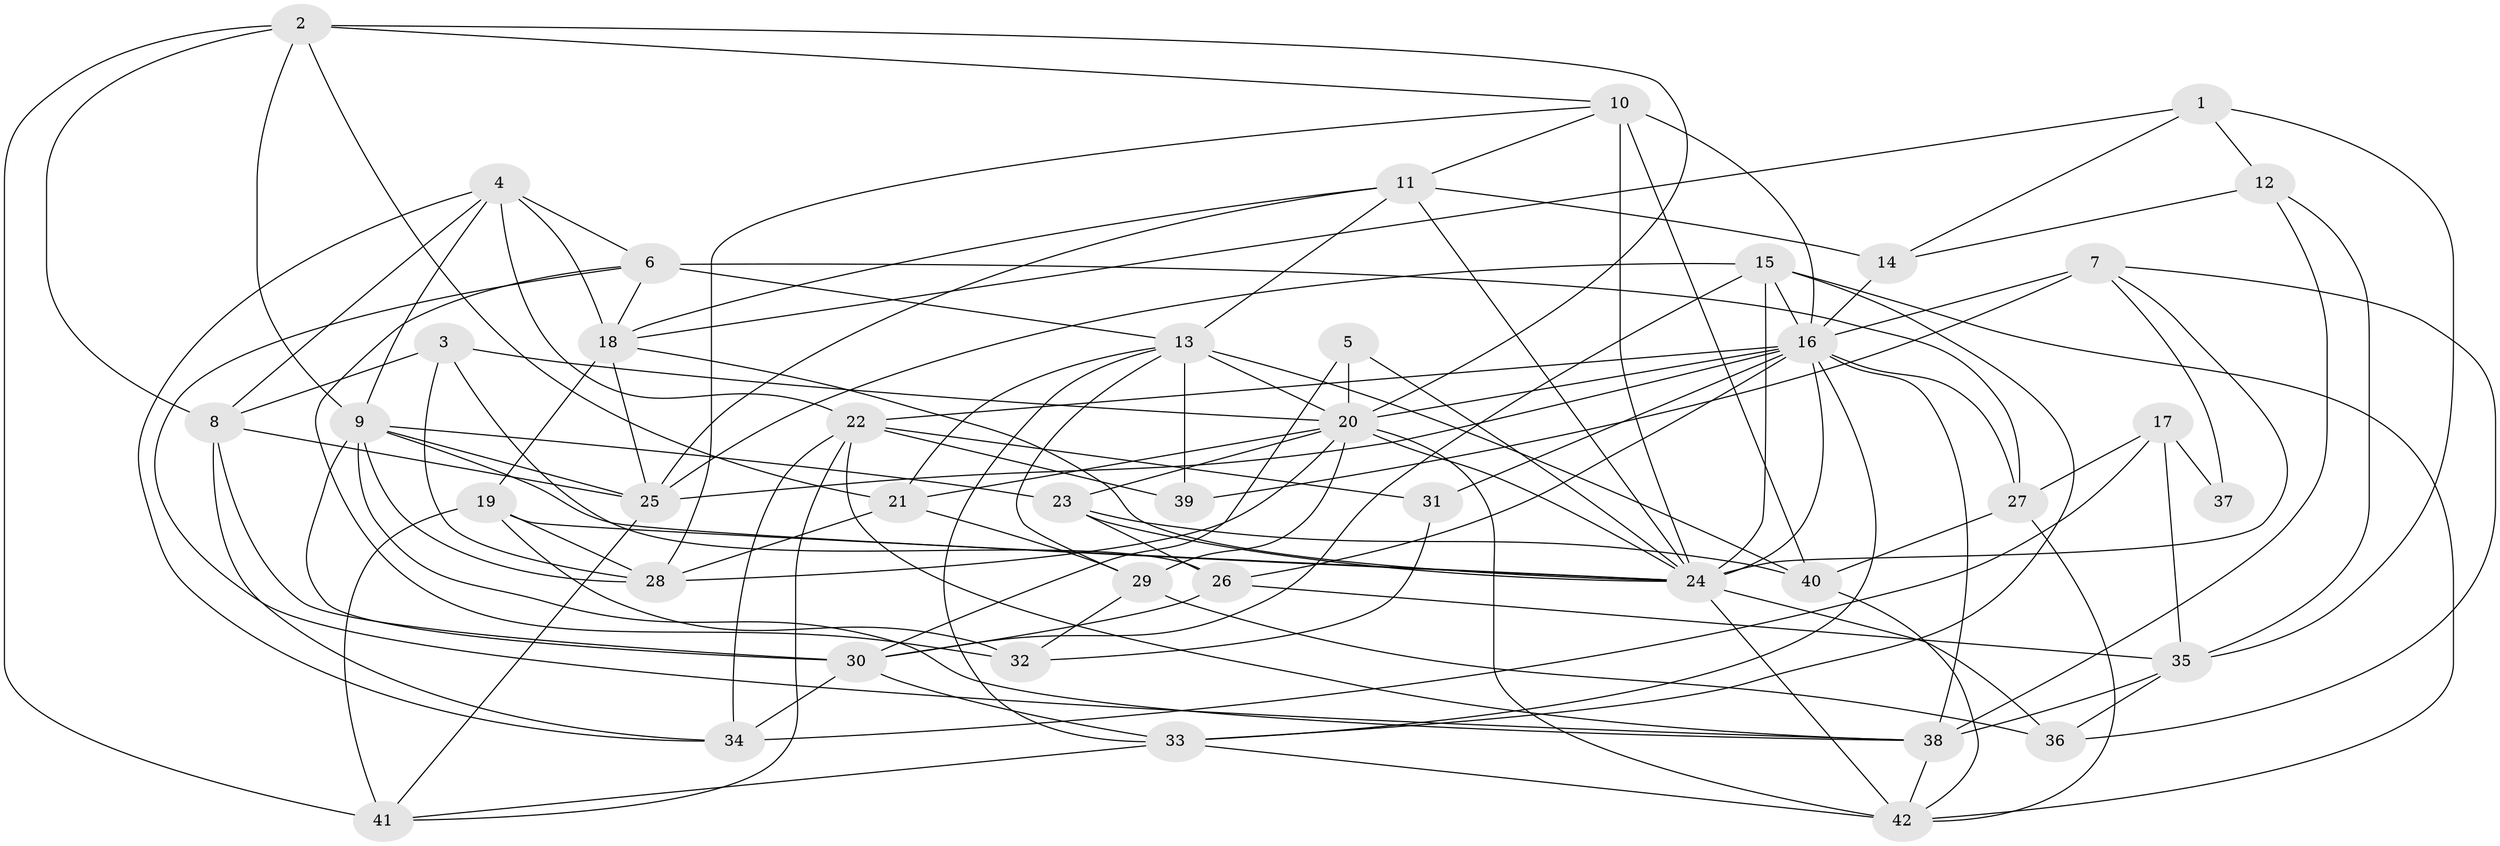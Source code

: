 // original degree distribution, {4: 0.3269230769230769, 2: 0.17307692307692307, 5: 0.11538461538461539, 3: 0.20192307692307693, 6: 0.14423076923076922, 7: 0.019230769230769232, 8: 0.009615384615384616, 9: 0.009615384615384616}
// Generated by graph-tools (version 1.1) at 2025/37/03/04/25 23:37:06]
// undirected, 42 vertices, 122 edges
graph export_dot {
  node [color=gray90,style=filled];
  1;
  2;
  3;
  4;
  5;
  6;
  7;
  8;
  9;
  10;
  11;
  12;
  13;
  14;
  15;
  16;
  17;
  18;
  19;
  20;
  21;
  22;
  23;
  24;
  25;
  26;
  27;
  28;
  29;
  30;
  31;
  32;
  33;
  34;
  35;
  36;
  37;
  38;
  39;
  40;
  41;
  42;
  1 -- 12 [weight=1.0];
  1 -- 14 [weight=1.0];
  1 -- 18 [weight=1.0];
  1 -- 35 [weight=1.0];
  2 -- 8 [weight=1.0];
  2 -- 9 [weight=1.0];
  2 -- 10 [weight=1.0];
  2 -- 20 [weight=1.0];
  2 -- 21 [weight=1.0];
  2 -- 41 [weight=1.0];
  3 -- 8 [weight=1.0];
  3 -- 20 [weight=1.0];
  3 -- 26 [weight=1.0];
  3 -- 28 [weight=1.0];
  4 -- 6 [weight=1.0];
  4 -- 8 [weight=1.0];
  4 -- 9 [weight=1.0];
  4 -- 18 [weight=1.0];
  4 -- 22 [weight=1.0];
  4 -- 34 [weight=1.0];
  5 -- 20 [weight=2.0];
  5 -- 24 [weight=2.0];
  5 -- 30 [weight=1.0];
  6 -- 13 [weight=1.0];
  6 -- 18 [weight=1.0];
  6 -- 27 [weight=1.0];
  6 -- 32 [weight=1.0];
  6 -- 38 [weight=1.0];
  7 -- 16 [weight=1.0];
  7 -- 24 [weight=1.0];
  7 -- 36 [weight=1.0];
  7 -- 37 [weight=1.0];
  7 -- 39 [weight=2.0];
  8 -- 25 [weight=1.0];
  8 -- 30 [weight=1.0];
  8 -- 34 [weight=1.0];
  9 -- 23 [weight=1.0];
  9 -- 24 [weight=1.0];
  9 -- 25 [weight=1.0];
  9 -- 28 [weight=1.0];
  9 -- 30 [weight=1.0];
  9 -- 38 [weight=2.0];
  10 -- 11 [weight=1.0];
  10 -- 16 [weight=1.0];
  10 -- 24 [weight=2.0];
  10 -- 28 [weight=1.0];
  10 -- 40 [weight=3.0];
  11 -- 13 [weight=1.0];
  11 -- 14 [weight=1.0];
  11 -- 18 [weight=1.0];
  11 -- 24 [weight=1.0];
  11 -- 25 [weight=1.0];
  12 -- 14 [weight=1.0];
  12 -- 35 [weight=1.0];
  12 -- 38 [weight=1.0];
  13 -- 20 [weight=1.0];
  13 -- 21 [weight=1.0];
  13 -- 29 [weight=1.0];
  13 -- 33 [weight=1.0];
  13 -- 39 [weight=2.0];
  13 -- 40 [weight=1.0];
  14 -- 16 [weight=2.0];
  15 -- 16 [weight=1.0];
  15 -- 24 [weight=2.0];
  15 -- 25 [weight=1.0];
  15 -- 30 [weight=2.0];
  15 -- 33 [weight=1.0];
  15 -- 42 [weight=1.0];
  16 -- 20 [weight=1.0];
  16 -- 22 [weight=1.0];
  16 -- 24 [weight=1.0];
  16 -- 25 [weight=1.0];
  16 -- 26 [weight=1.0];
  16 -- 27 [weight=1.0];
  16 -- 31 [weight=2.0];
  16 -- 33 [weight=1.0];
  16 -- 38 [weight=1.0];
  17 -- 27 [weight=1.0];
  17 -- 34 [weight=1.0];
  17 -- 35 [weight=3.0];
  17 -- 37 [weight=1.0];
  18 -- 19 [weight=1.0];
  18 -- 24 [weight=1.0];
  18 -- 25 [weight=1.0];
  19 -- 24 [weight=1.0];
  19 -- 28 [weight=1.0];
  19 -- 32 [weight=2.0];
  19 -- 41 [weight=1.0];
  20 -- 21 [weight=1.0];
  20 -- 23 [weight=1.0];
  20 -- 24 [weight=1.0];
  20 -- 28 [weight=1.0];
  20 -- 29 [weight=1.0];
  20 -- 42 [weight=2.0];
  21 -- 28 [weight=1.0];
  21 -- 29 [weight=1.0];
  22 -- 31 [weight=1.0];
  22 -- 34 [weight=1.0];
  22 -- 38 [weight=1.0];
  22 -- 39 [weight=1.0];
  22 -- 41 [weight=1.0];
  23 -- 24 [weight=1.0];
  23 -- 26 [weight=1.0];
  23 -- 40 [weight=2.0];
  24 -- 36 [weight=1.0];
  24 -- 42 [weight=1.0];
  25 -- 41 [weight=2.0];
  26 -- 30 [weight=1.0];
  26 -- 35 [weight=1.0];
  27 -- 40 [weight=1.0];
  27 -- 42 [weight=1.0];
  29 -- 32 [weight=1.0];
  29 -- 36 [weight=1.0];
  30 -- 33 [weight=1.0];
  30 -- 34 [weight=1.0];
  31 -- 32 [weight=1.0];
  33 -- 41 [weight=1.0];
  33 -- 42 [weight=1.0];
  35 -- 36 [weight=1.0];
  35 -- 38 [weight=2.0];
  38 -- 42 [weight=1.0];
  40 -- 42 [weight=1.0];
}
